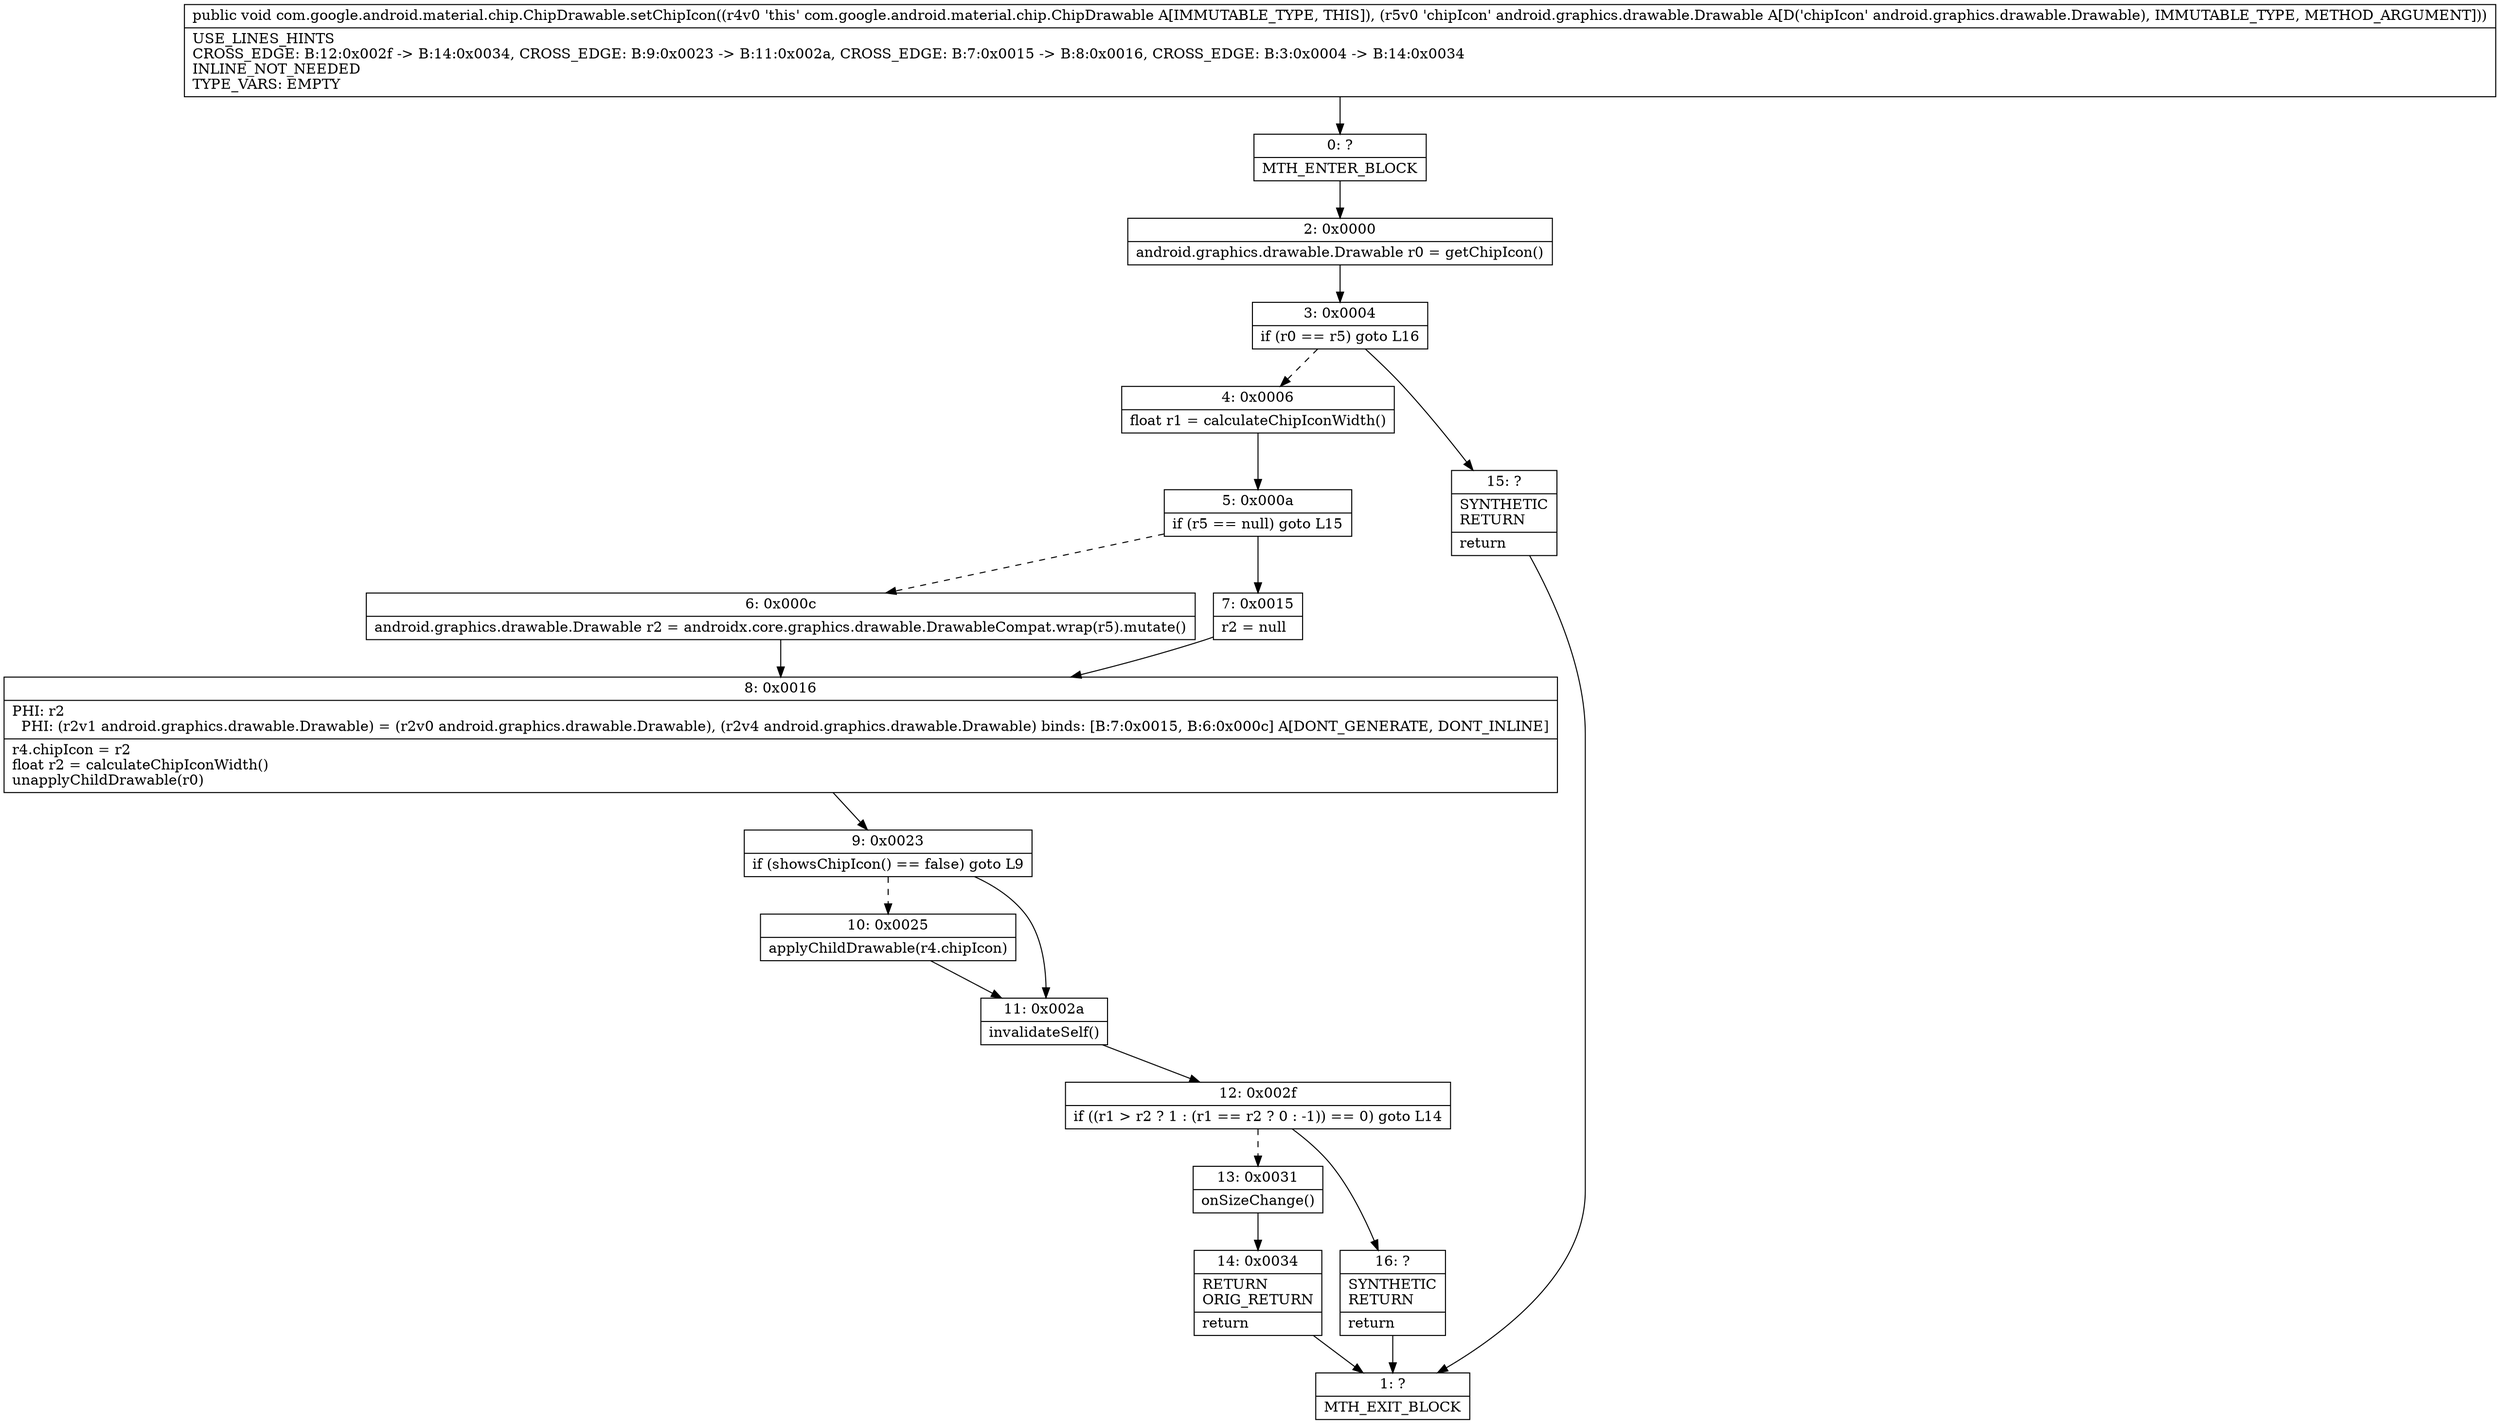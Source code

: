 digraph "CFG forcom.google.android.material.chip.ChipDrawable.setChipIcon(Landroid\/graphics\/drawable\/Drawable;)V" {
Node_0 [shape=record,label="{0\:\ ?|MTH_ENTER_BLOCK\l}"];
Node_2 [shape=record,label="{2\:\ 0x0000|android.graphics.drawable.Drawable r0 = getChipIcon()\l}"];
Node_3 [shape=record,label="{3\:\ 0x0004|if (r0 == r5) goto L16\l}"];
Node_4 [shape=record,label="{4\:\ 0x0006|float r1 = calculateChipIconWidth()\l}"];
Node_5 [shape=record,label="{5\:\ 0x000a|if (r5 == null) goto L15\l}"];
Node_6 [shape=record,label="{6\:\ 0x000c|android.graphics.drawable.Drawable r2 = androidx.core.graphics.drawable.DrawableCompat.wrap(r5).mutate()\l}"];
Node_8 [shape=record,label="{8\:\ 0x0016|PHI: r2 \l  PHI: (r2v1 android.graphics.drawable.Drawable) = (r2v0 android.graphics.drawable.Drawable), (r2v4 android.graphics.drawable.Drawable) binds: [B:7:0x0015, B:6:0x000c] A[DONT_GENERATE, DONT_INLINE]\l|r4.chipIcon = r2\lfloat r2 = calculateChipIconWidth()\lunapplyChildDrawable(r0)\l}"];
Node_9 [shape=record,label="{9\:\ 0x0023|if (showsChipIcon() == false) goto L9\l}"];
Node_10 [shape=record,label="{10\:\ 0x0025|applyChildDrawable(r4.chipIcon)\l}"];
Node_11 [shape=record,label="{11\:\ 0x002a|invalidateSelf()\l}"];
Node_12 [shape=record,label="{12\:\ 0x002f|if ((r1 \> r2 ? 1 : (r1 == r2 ? 0 : \-1)) == 0) goto L14\l}"];
Node_13 [shape=record,label="{13\:\ 0x0031|onSizeChange()\l}"];
Node_14 [shape=record,label="{14\:\ 0x0034|RETURN\lORIG_RETURN\l|return\l}"];
Node_1 [shape=record,label="{1\:\ ?|MTH_EXIT_BLOCK\l}"];
Node_16 [shape=record,label="{16\:\ ?|SYNTHETIC\lRETURN\l|return\l}"];
Node_7 [shape=record,label="{7\:\ 0x0015|r2 = null\l}"];
Node_15 [shape=record,label="{15\:\ ?|SYNTHETIC\lRETURN\l|return\l}"];
MethodNode[shape=record,label="{public void com.google.android.material.chip.ChipDrawable.setChipIcon((r4v0 'this' com.google.android.material.chip.ChipDrawable A[IMMUTABLE_TYPE, THIS]), (r5v0 'chipIcon' android.graphics.drawable.Drawable A[D('chipIcon' android.graphics.drawable.Drawable), IMMUTABLE_TYPE, METHOD_ARGUMENT]))  | USE_LINES_HINTS\lCROSS_EDGE: B:12:0x002f \-\> B:14:0x0034, CROSS_EDGE: B:9:0x0023 \-\> B:11:0x002a, CROSS_EDGE: B:7:0x0015 \-\> B:8:0x0016, CROSS_EDGE: B:3:0x0004 \-\> B:14:0x0034\lINLINE_NOT_NEEDED\lTYPE_VARS: EMPTY\l}"];
MethodNode -> Node_0;Node_0 -> Node_2;
Node_2 -> Node_3;
Node_3 -> Node_4[style=dashed];
Node_3 -> Node_15;
Node_4 -> Node_5;
Node_5 -> Node_6[style=dashed];
Node_5 -> Node_7;
Node_6 -> Node_8;
Node_8 -> Node_9;
Node_9 -> Node_10[style=dashed];
Node_9 -> Node_11;
Node_10 -> Node_11;
Node_11 -> Node_12;
Node_12 -> Node_13[style=dashed];
Node_12 -> Node_16;
Node_13 -> Node_14;
Node_14 -> Node_1;
Node_16 -> Node_1;
Node_7 -> Node_8;
Node_15 -> Node_1;
}

